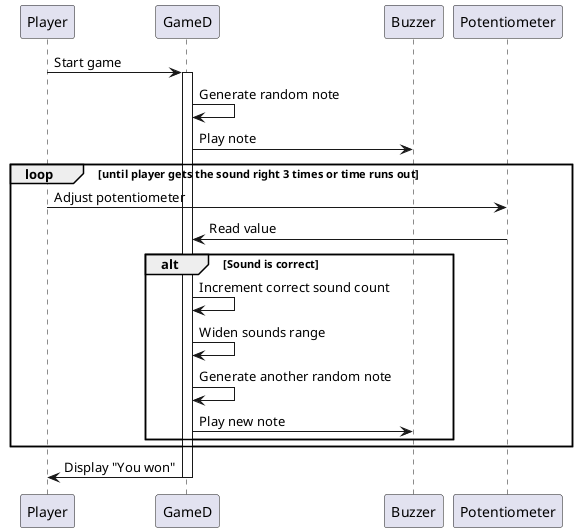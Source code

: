 @startuml
participant Player
participant GameD
participant Buzzer
participant Potentiometer

Player -> GameD: Start game
activate GameD
GameD -> GameD: Generate random note
    GameD -> Buzzer: Play note
loop until player gets the sound right 3 times or time runs out

    Player -> Potentiometer: Adjust potentiometer
    Potentiometer -> GameD: Read value
    alt Sound is correct
        GameD -> GameD: Increment correct sound count
        GameD -> GameD: Widen sounds range
        GameD -> GameD: Generate another random note
        GameD -> Buzzer: Play new note
    end
end

GameD -> Player: Display "You won"
deactivate GameD
@enduml
